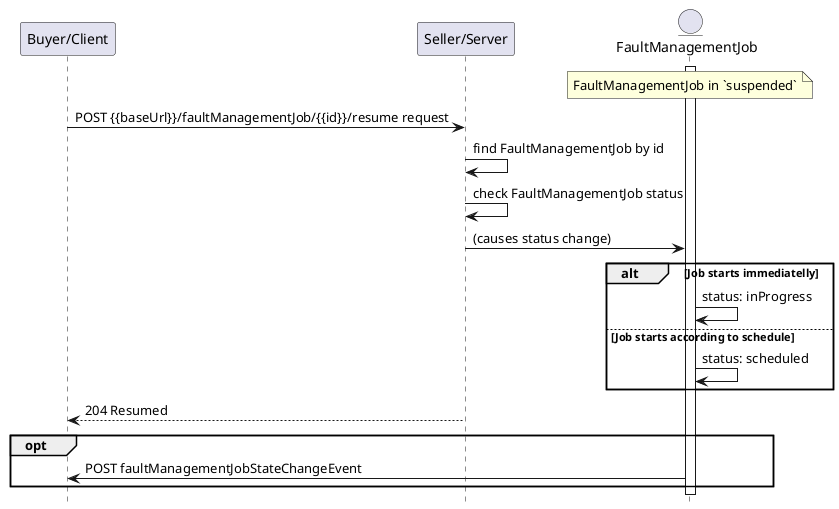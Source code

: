 @startuml useCase11

hide footbox

participant "Buyer/Client" as B
participant "Seller/Server" as S

entity "FaultManagementJob" as FJ
activate FJ

note over FJ: FaultManagementJob in `suspended`

B -> S : POST {{baseUrl}}/faultManagementJob/{{id}}/resume request

S -> S : find FaultManagementJob by id
S -> S : check FaultManagementJob status
S -> FJ : (causes status change)
alt Job starts immediatelly
    FJ -> FJ: status: inProgress
else Job starts according to schedule
    FJ -> FJ: status: scheduled
end

B <-- S : 204 Resumed

opt
    FJ -> B: POST faultManagementJobStateChangeEvent
end

@enduml